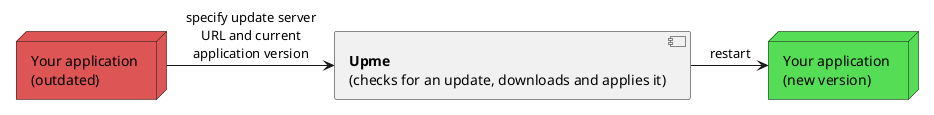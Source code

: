 @startuml
skinparam backgroundColor transparent
'skinparam linetype ortho // orthogonal lines for cleaner routing

component "**Upme**\n(checks for an update, downloads and applies it)" as upme
node "Your application \n(outdated)" as old_app #dd5555
node "Your application \n(new version)" as new_app #55dd55

old_app -right-> upme: "specify update server\nURL and current\napplication version"
upme -right-> new_app : "restart"

@enduml
